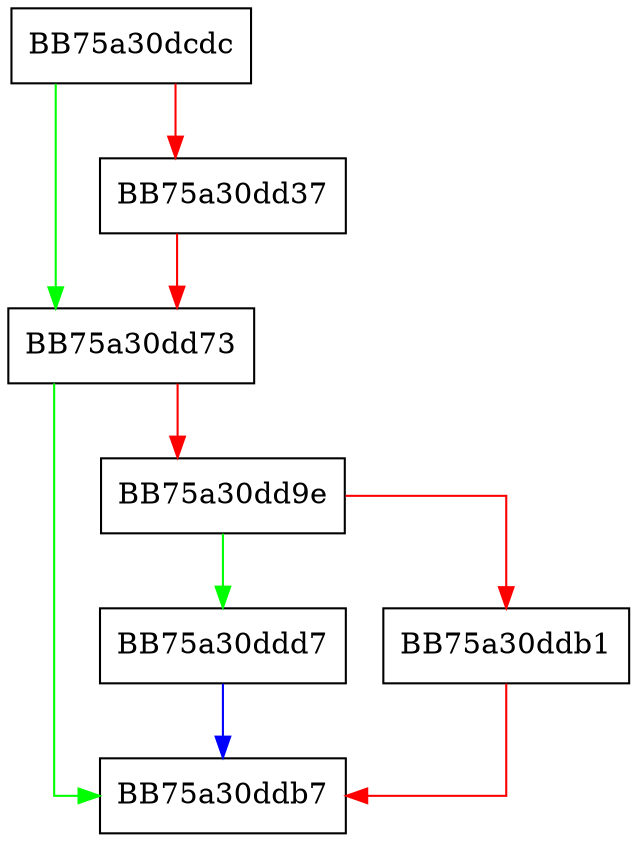 digraph seekg {
  node [shape="box"];
  graph [splines=ortho];
  BB75a30dcdc -> BB75a30dd73 [color="green"];
  BB75a30dcdc -> BB75a30dd37 [color="red"];
  BB75a30dd37 -> BB75a30dd73 [color="red"];
  BB75a30dd73 -> BB75a30ddb7 [color="green"];
  BB75a30dd73 -> BB75a30dd9e [color="red"];
  BB75a30dd9e -> BB75a30ddd7 [color="green"];
  BB75a30dd9e -> BB75a30ddb1 [color="red"];
  BB75a30ddb1 -> BB75a30ddb7 [color="red"];
  BB75a30ddd7 -> BB75a30ddb7 [color="blue"];
}
